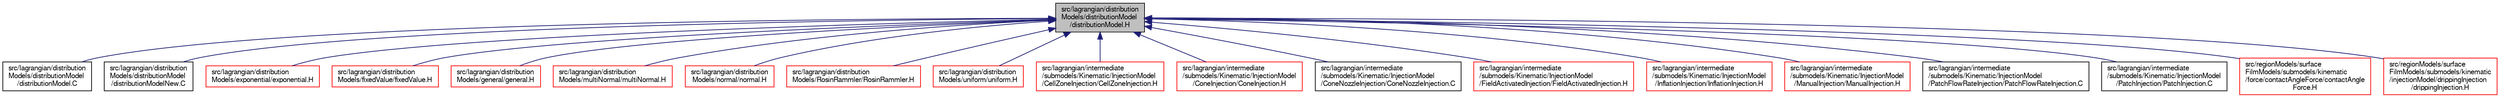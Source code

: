 digraph "src/lagrangian/distributionModels/distributionModel/distributionModel.H"
{
  bgcolor="transparent";
  edge [fontname="FreeSans",fontsize="10",labelfontname="FreeSans",labelfontsize="10"];
  node [fontname="FreeSans",fontsize="10",shape=record];
  Node88 [label="src/lagrangian/distribution\lModels/distributionModel\l/distributionModel.H",height=0.2,width=0.4,color="black", fillcolor="grey75", style="filled", fontcolor="black"];
  Node88 -> Node89 [dir="back",color="midnightblue",fontsize="10",style="solid",fontname="FreeSans"];
  Node89 [label="src/lagrangian/distribution\lModels/distributionModel\l/distributionModel.C",height=0.2,width=0.4,color="black",URL="$a04964.html"];
  Node88 -> Node90 [dir="back",color="midnightblue",fontsize="10",style="solid",fontname="FreeSans"];
  Node90 [label="src/lagrangian/distribution\lModels/distributionModel\l/distributionModelNew.C",height=0.2,width=0.4,color="black",URL="$a04970.html"];
  Node88 -> Node91 [dir="back",color="midnightblue",fontsize="10",style="solid",fontname="FreeSans"];
  Node91 [label="src/lagrangian/distribution\lModels/exponential/exponential.H",height=0.2,width=0.4,color="red",URL="$a39428.html"];
  Node88 -> Node93 [dir="back",color="midnightblue",fontsize="10",style="solid",fontname="FreeSans"];
  Node93 [label="src/lagrangian/distribution\lModels/fixedValue/fixedValue.H",height=0.2,width=0.4,color="red",URL="$a04982.html"];
  Node88 -> Node95 [dir="back",color="midnightblue",fontsize="10",style="solid",fontname="FreeSans"];
  Node95 [label="src/lagrangian/distribution\lModels/general/general.H",height=0.2,width=0.4,color="red",URL="$a39443.html"];
  Node88 -> Node97 [dir="back",color="midnightblue",fontsize="10",style="solid",fontname="FreeSans"];
  Node97 [label="src/lagrangian/distribution\lModels/multiNormal/multiNormal.H",height=0.2,width=0.4,color="red",URL="$a04994.html"];
  Node88 -> Node99 [dir="back",color="midnightblue",fontsize="10",style="solid",fontname="FreeSans"];
  Node99 [label="src/lagrangian/distribution\lModels/normal/normal.H",height=0.2,width=0.4,color="red",URL="$a05000.html"];
  Node88 -> Node101 [dir="back",color="midnightblue",fontsize="10",style="solid",fontname="FreeSans"];
  Node101 [label="src/lagrangian/distribution\lModels/RosinRammler/RosinRammler.H",height=0.2,width=0.4,color="red",URL="$a05006.html"];
  Node88 -> Node103 [dir="back",color="midnightblue",fontsize="10",style="solid",fontname="FreeSans"];
  Node103 [label="src/lagrangian/distribution\lModels/uniform/uniform.H",height=0.2,width=0.4,color="red",URL="$a39458.html"];
  Node88 -> Node105 [dir="back",color="midnightblue",fontsize="10",style="solid",fontname="FreeSans"];
  Node105 [label="src/lagrangian/intermediate\l/submodels/Kinematic/InjectionModel\l/CellZoneInjection/CellZoneInjection.H",height=0.2,width=0.4,color="red",URL="$a05708.html"];
  Node88 -> Node118 [dir="back",color="midnightblue",fontsize="10",style="solid",fontname="FreeSans"];
  Node118 [label="src/lagrangian/intermediate\l/submodels/Kinematic/InjectionModel\l/ConeInjection/ConeInjection.H",height=0.2,width=0.4,color="red",URL="$a05714.html"];
  Node88 -> Node120 [dir="back",color="midnightblue",fontsize="10",style="solid",fontname="FreeSans"];
  Node120 [label="src/lagrangian/intermediate\l/submodels/Kinematic/InjectionModel\l/ConeNozzleInjection/ConeNozzleInjection.C",height=0.2,width=0.4,color="black",URL="$a05717.html"];
  Node88 -> Node121 [dir="back",color="midnightblue",fontsize="10",style="solid",fontname="FreeSans"];
  Node121 [label="src/lagrangian/intermediate\l/submodels/Kinematic/InjectionModel\l/FieldActivatedInjection/FieldActivatedInjection.H",height=0.2,width=0.4,color="red",URL="$a05726.html"];
  Node88 -> Node123 [dir="back",color="midnightblue",fontsize="10",style="solid",fontname="FreeSans"];
  Node123 [label="src/lagrangian/intermediate\l/submodels/Kinematic/InjectionModel\l/InflationInjection/InflationInjection.H",height=0.2,width=0.4,color="red",URL="$a05732.html"];
  Node88 -> Node125 [dir="back",color="midnightblue",fontsize="10",style="solid",fontname="FreeSans"];
  Node125 [label="src/lagrangian/intermediate\l/submodels/Kinematic/InjectionModel\l/ManualInjection/ManualInjection.H",height=0.2,width=0.4,color="red",URL="$a05780.html"];
  Node88 -> Node127 [dir="back",color="midnightblue",fontsize="10",style="solid",fontname="FreeSans"];
  Node127 [label="src/lagrangian/intermediate\l/submodels/Kinematic/InjectionModel\l/PatchFlowRateInjection/PatchFlowRateInjection.C",height=0.2,width=0.4,color="black",URL="$a05789.html"];
  Node88 -> Node128 [dir="back",color="midnightblue",fontsize="10",style="solid",fontname="FreeSans"];
  Node128 [label="src/lagrangian/intermediate\l/submodels/Kinematic/InjectionModel\l/PatchInjection/PatchInjection.C",height=0.2,width=0.4,color="black",URL="$a05795.html"];
  Node88 -> Node129 [dir="back",color="midnightblue",fontsize="10",style="solid",fontname="FreeSans"];
  Node129 [label="src/regionModels/surface\lFilmModels/submodels/kinematic\l/force/contactAngleForce/contactAngle\lForce.H",height=0.2,width=0.4,color="red",URL="$a14234.html"];
  Node88 -> Node131 [dir="back",color="midnightblue",fontsize="10",style="solid",fontname="FreeSans"];
  Node131 [label="src/regionModels/surface\lFilmModels/submodels/kinematic\l/injectionModel/drippingInjection\l/drippingInjection.H",height=0.2,width=0.4,color="red",URL="$a14267.html"];
}
